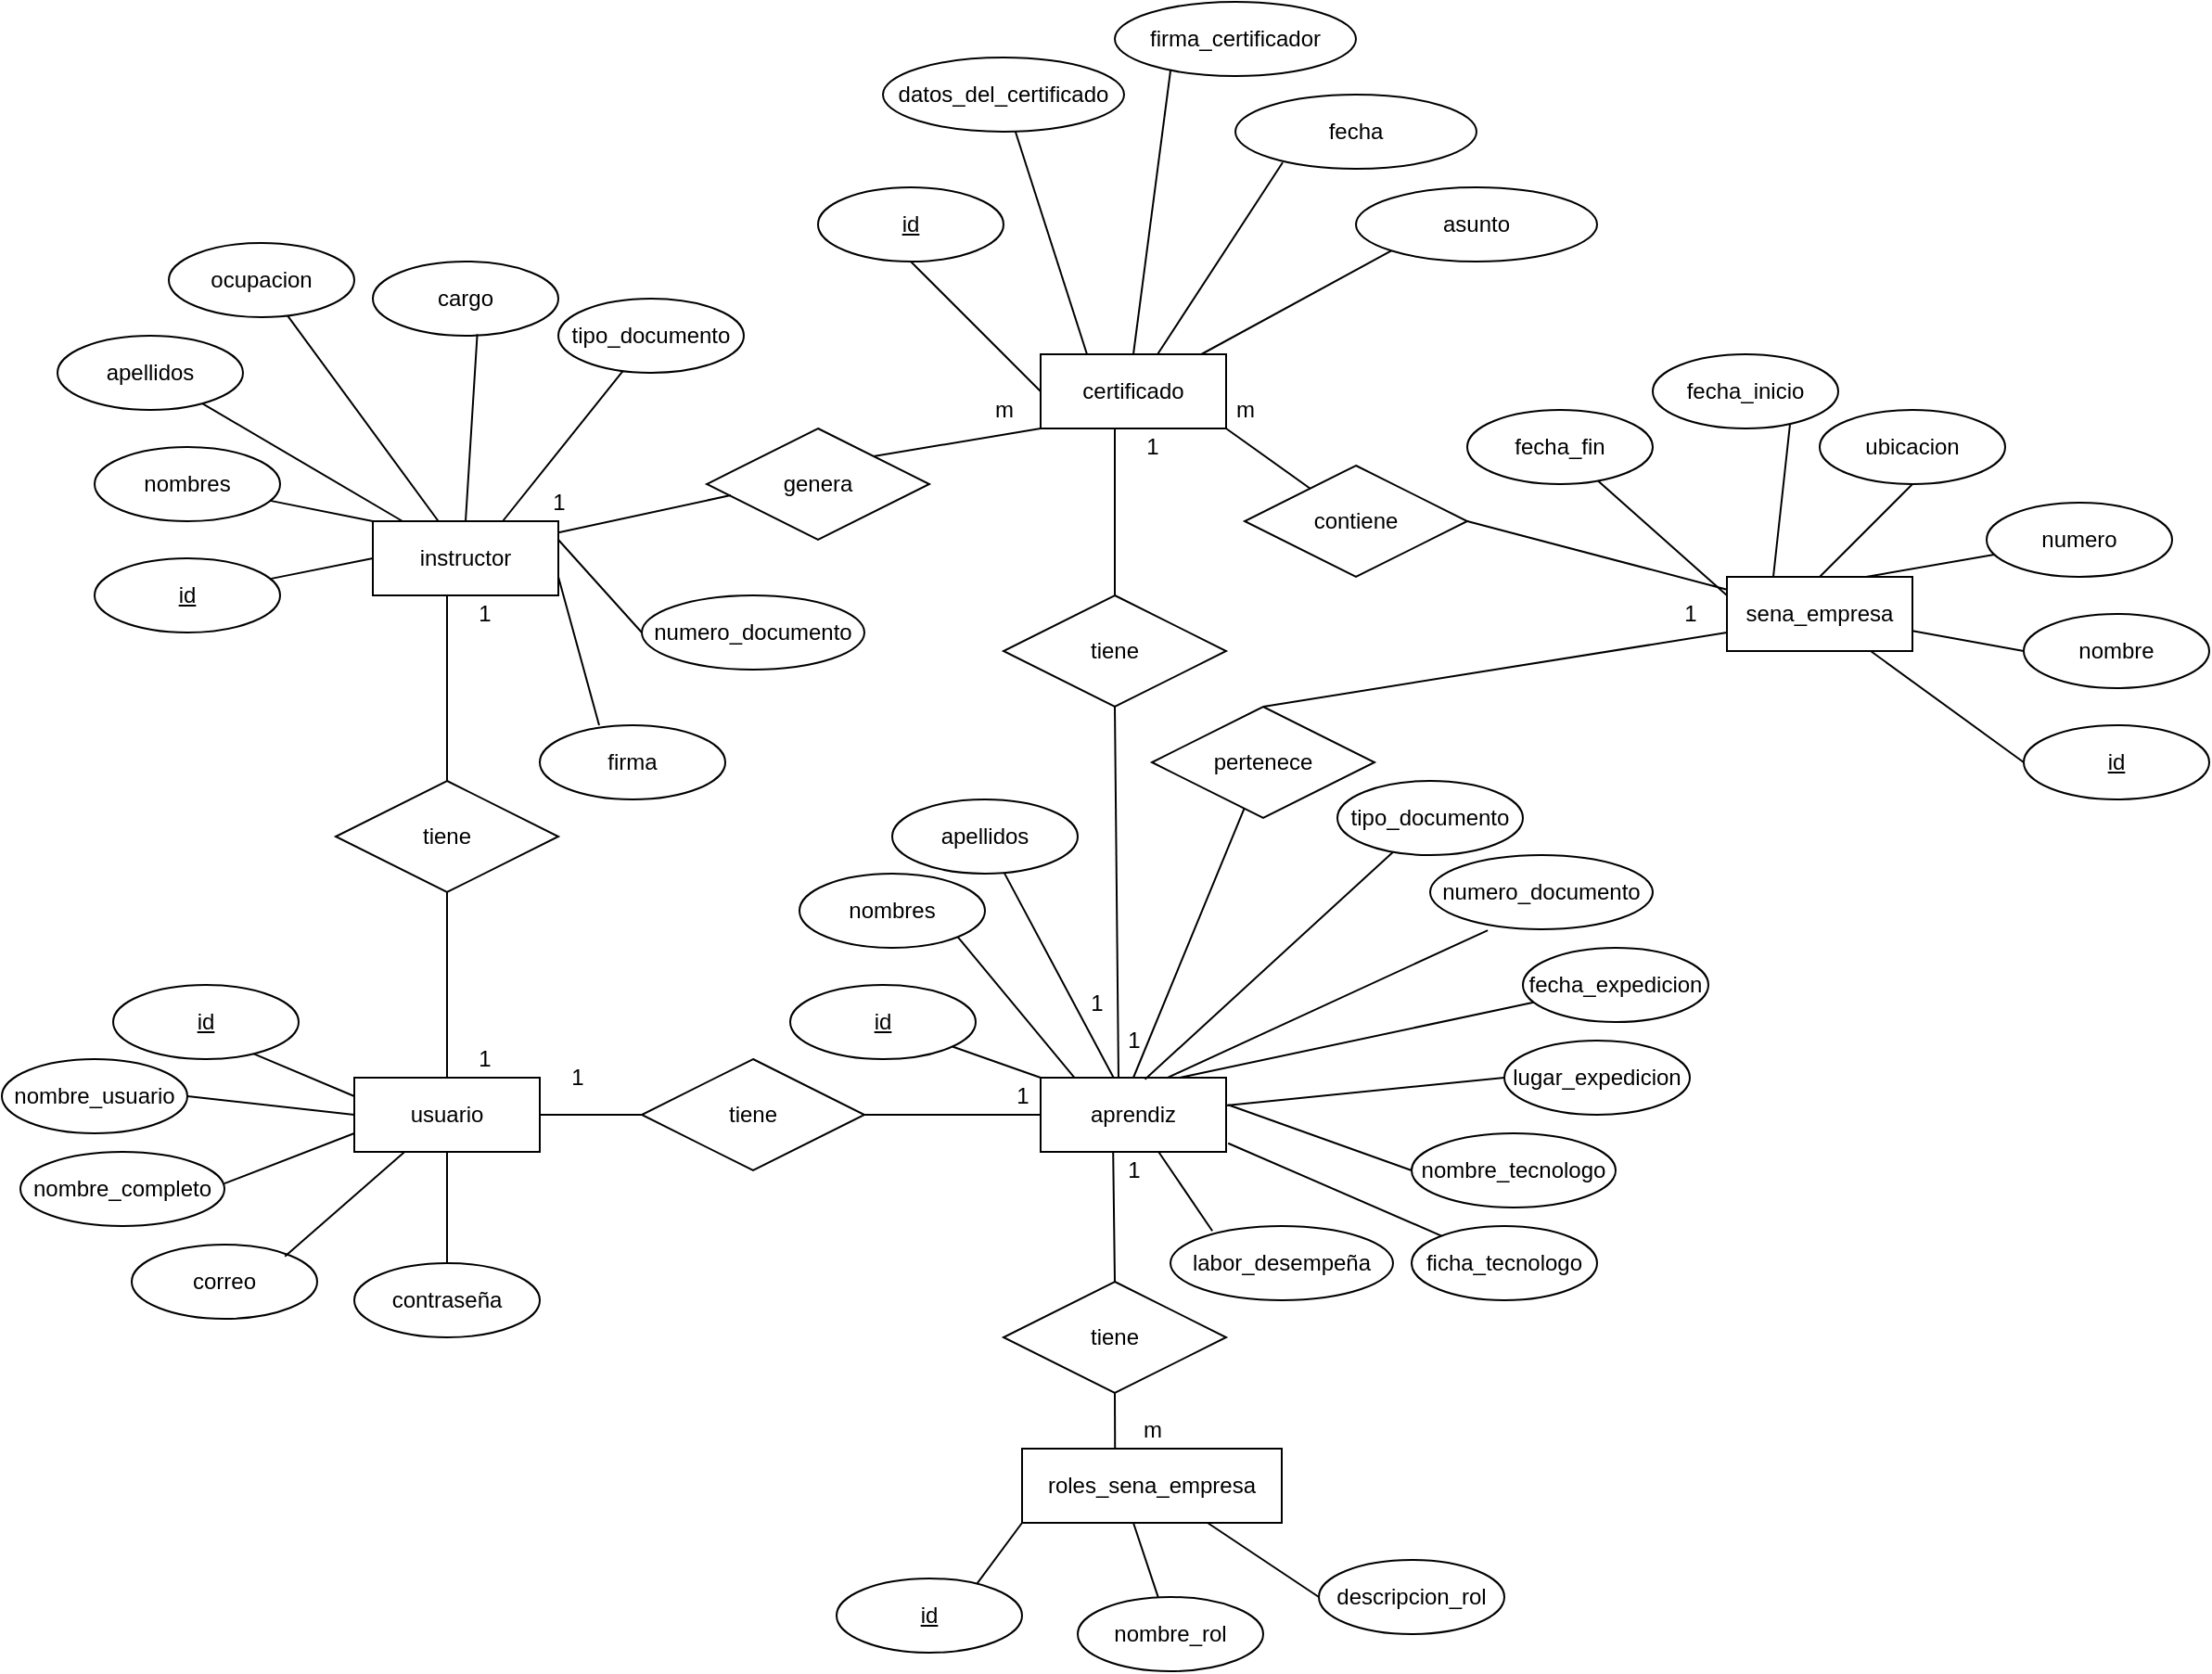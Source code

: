 <mxfile version="14.5.1" type="device"><diagram id="R2lEEEUBdFMjLlhIrx00" name="Page-1"><mxGraphModel dx="1760" dy="1505" grid="1" gridSize="10" guides="1" tooltips="1" connect="1" arrows="1" fold="1" page="1" pageScale="1" pageWidth="850" pageHeight="1100" math="0" shadow="0" extFonts="Permanent Marker^https://fonts.googleapis.com/css?family=Permanent+Marker"><root><mxCell id="0"/><mxCell id="1" parent="0"/><mxCell id="hr1-x-NKVcLRuJQA8apz-1" value="instructor" style="whiteSpace=wrap;html=1;align=center;" parent="1" vertex="1"><mxGeometry x="160" y="100" width="100" height="40" as="geometry"/></mxCell><mxCell id="hr1-x-NKVcLRuJQA8apz-2" value="nombres" style="ellipse;whiteSpace=wrap;html=1;align=center;" parent="1" vertex="1"><mxGeometry x="10" y="60" width="100" height="40" as="geometry"/></mxCell><mxCell id="hr1-x-NKVcLRuJQA8apz-4" value="id" style="ellipse;whiteSpace=wrap;html=1;align=center;fontStyle=4;" parent="1" vertex="1"><mxGeometry x="10" y="120" width="100" height="40" as="geometry"/></mxCell><mxCell id="hr1-x-NKVcLRuJQA8apz-7" value="" style="endArrow=none;html=1;rounded=0;entryX=0;entryY=0.5;entryDx=0;entryDy=0;" parent="1" source="hr1-x-NKVcLRuJQA8apz-4" target="hr1-x-NKVcLRuJQA8apz-1" edge="1"><mxGeometry relative="1" as="geometry"><mxPoint x="100" y="100" as="sourcePoint"/><mxPoint x="260" y="100" as="targetPoint"/></mxGeometry></mxCell><mxCell id="hr1-x-NKVcLRuJQA8apz-8" value="apellidos" style="ellipse;whiteSpace=wrap;html=1;align=center;" parent="1" vertex="1"><mxGeometry x="-10" width="100" height="40" as="geometry"/></mxCell><mxCell id="hr1-x-NKVcLRuJQA8apz-10" value="ocupacion" style="ellipse;whiteSpace=wrap;html=1;align=center;" parent="1" vertex="1"><mxGeometry x="50" y="-50" width="100" height="40" as="geometry"/></mxCell><mxCell id="hr1-x-NKVcLRuJQA8apz-11" value="cargo" style="ellipse;whiteSpace=wrap;html=1;align=center;" parent="1" vertex="1"><mxGeometry x="160" y="-40" width="100" height="40" as="geometry"/></mxCell><mxCell id="hr1-x-NKVcLRuJQA8apz-12" value="tipo_documento" style="ellipse;whiteSpace=wrap;html=1;align=center;" parent="1" vertex="1"><mxGeometry x="260" y="-20" width="100" height="40" as="geometry"/></mxCell><mxCell id="hr1-x-NKVcLRuJQA8apz-13" value="numero_documento" style="ellipse;whiteSpace=wrap;html=1;align=center;" parent="1" vertex="1"><mxGeometry x="305" y="140" width="120" height="40" as="geometry"/></mxCell><mxCell id="hr1-x-NKVcLRuJQA8apz-14" value="firma" style="ellipse;whiteSpace=wrap;html=1;align=center;" parent="1" vertex="1"><mxGeometry x="250" y="210" width="100" height="40" as="geometry"/></mxCell><mxCell id="hr1-x-NKVcLRuJQA8apz-15" value="" style="endArrow=none;html=1;rounded=0;" parent="1" source="hr1-x-NKVcLRuJQA8apz-8" target="hr1-x-NKVcLRuJQA8apz-1" edge="1"><mxGeometry relative="1" as="geometry"><mxPoint x="80.001" y="19.996" as="sourcePoint"/><mxPoint x="135.28" y="8.94" as="targetPoint"/></mxGeometry></mxCell><mxCell id="hr1-x-NKVcLRuJQA8apz-16" value="" style="endArrow=none;html=1;rounded=0;" parent="1" source="hr1-x-NKVcLRuJQA8apz-10" target="hr1-x-NKVcLRuJQA8apz-1" edge="1"><mxGeometry relative="1" as="geometry"><mxPoint x="110.001" y="-14.474" as="sourcePoint"/><mxPoint x="165.28" y="-25.53" as="targetPoint"/></mxGeometry></mxCell><mxCell id="hr1-x-NKVcLRuJQA8apz-17" value="" style="endArrow=none;html=1;rounded=0;entryX=0.563;entryY=0.979;entryDx=0;entryDy=0;exitX=0.5;exitY=0;exitDx=0;exitDy=0;entryPerimeter=0;" parent="1" source="hr1-x-NKVcLRuJQA8apz-1" target="hr1-x-NKVcLRuJQA8apz-11" edge="1"><mxGeometry relative="1" as="geometry"><mxPoint x="170.001" y="5.526" as="sourcePoint"/><mxPoint x="225.28" y="-5.53" as="targetPoint"/></mxGeometry></mxCell><mxCell id="hr1-x-NKVcLRuJQA8apz-18" value="" style="endArrow=none;html=1;rounded=0;exitX=0.7;exitY=0;exitDx=0;exitDy=0;exitPerimeter=0;" parent="1" source="hr1-x-NKVcLRuJQA8apz-1" target="hr1-x-NKVcLRuJQA8apz-12" edge="1"><mxGeometry relative="1" as="geometry"><mxPoint x="240.001" y="31.056" as="sourcePoint"/><mxPoint x="295.28" y="20" as="targetPoint"/></mxGeometry></mxCell><mxCell id="hr1-x-NKVcLRuJQA8apz-19" value="" style="endArrow=none;html=1;rounded=0;entryX=0;entryY=0.5;entryDx=0;entryDy=0;exitX=1;exitY=0.25;exitDx=0;exitDy=0;" parent="1" source="hr1-x-NKVcLRuJQA8apz-1" target="hr1-x-NKVcLRuJQA8apz-13" edge="1"><mxGeometry relative="1" as="geometry"><mxPoint x="250.001" y="99.996" as="sourcePoint"/><mxPoint x="305.28" y="88.94" as="targetPoint"/></mxGeometry></mxCell><mxCell id="hr1-x-NKVcLRuJQA8apz-20" value="" style="endArrow=none;html=1;rounded=0;entryX=0.32;entryY=0;entryDx=0;entryDy=0;exitX=1;exitY=0.75;exitDx=0;exitDy=0;entryPerimeter=0;" parent="1" source="hr1-x-NKVcLRuJQA8apz-1" target="hr1-x-NKVcLRuJQA8apz-14" edge="1"><mxGeometry relative="1" as="geometry"><mxPoint x="264.721" y="145.526" as="sourcePoint"/><mxPoint x="320" y="134.47" as="targetPoint"/></mxGeometry></mxCell><mxCell id="hr1-x-NKVcLRuJQA8apz-21" value="" style="endArrow=none;html=1;rounded=0;entryX=0;entryY=0;entryDx=0;entryDy=0;" parent="1" source="hr1-x-NKVcLRuJQA8apz-2" target="hr1-x-NKVcLRuJQA8apz-1" edge="1"><mxGeometry relative="1" as="geometry"><mxPoint x="110.001" y="79.996" as="sourcePoint"/><mxPoint x="165.28" y="68.94" as="targetPoint"/></mxGeometry></mxCell><mxCell id="hr1-x-NKVcLRuJQA8apz-22" value="tiene" style="shape=rhombus;perimeter=rhombusPerimeter;whiteSpace=wrap;html=1;align=center;" parent="1" vertex="1"><mxGeometry x="140" y="240" width="120" height="60" as="geometry"/></mxCell><mxCell id="hr1-x-NKVcLRuJQA8apz-23" value="" style="endArrow=none;html=1;rounded=0;entryX=0.5;entryY=0;entryDx=0;entryDy=0;exitX=0.4;exitY=1.002;exitDx=0;exitDy=0;exitPerimeter=0;" parent="1" source="hr1-x-NKVcLRuJQA8apz-1" target="hr1-x-NKVcLRuJQA8apz-22" edge="1"><mxGeometry relative="1" as="geometry"><mxPoint x="200" y="140.28" as="sourcePoint"/><mxPoint x="267.1" y="150.0" as="targetPoint"/></mxGeometry></mxCell><mxCell id="hr1-x-NKVcLRuJQA8apz-24" value="usuario" style="whiteSpace=wrap;html=1;align=center;" parent="1" vertex="1"><mxGeometry x="150" y="400" width="100" height="40" as="geometry"/></mxCell><mxCell id="hr1-x-NKVcLRuJQA8apz-25" value="" style="endArrow=none;html=1;rounded=0;" parent="1" source="hr1-x-NKVcLRuJQA8apz-22" target="hr1-x-NKVcLRuJQA8apz-24" edge="1"><mxGeometry relative="1" as="geometry"><mxPoint x="199.5" y="300.08" as="sourcePoint"/><mxPoint x="200" y="400" as="targetPoint"/></mxGeometry></mxCell><mxCell id="hr1-x-NKVcLRuJQA8apz-26" value="1" style="text;html=1;align=center;verticalAlign=middle;resizable=0;points=[];autosize=1;" parent="1" vertex="1"><mxGeometry x="210" y="140" width="20" height="20" as="geometry"/></mxCell><mxCell id="hr1-x-NKVcLRuJQA8apz-27" value="1" style="text;html=1;align=center;verticalAlign=middle;resizable=0;points=[];autosize=1;" parent="1" vertex="1"><mxGeometry x="210" y="380" width="20" height="20" as="geometry"/></mxCell><mxCell id="hr1-x-NKVcLRuJQA8apz-30" value="id" style="ellipse;whiteSpace=wrap;html=1;align=center;fontStyle=4;" parent="1" vertex="1"><mxGeometry x="20" y="350" width="100" height="40" as="geometry"/></mxCell><mxCell id="hr1-x-NKVcLRuJQA8apz-31" value="nombre_usuario" style="ellipse;whiteSpace=wrap;html=1;align=center;" parent="1" vertex="1"><mxGeometry x="-40" y="390" width="100" height="40" as="geometry"/></mxCell><mxCell id="hr1-x-NKVcLRuJQA8apz-32" value="nombre_completo" style="ellipse;whiteSpace=wrap;html=1;align=center;" parent="1" vertex="1"><mxGeometry x="-30" y="440" width="110" height="40" as="geometry"/></mxCell><mxCell id="hr1-x-NKVcLRuJQA8apz-33" value="correo" style="ellipse;whiteSpace=wrap;html=1;align=center;" parent="1" vertex="1"><mxGeometry x="30" y="490" width="100" height="40" as="geometry"/></mxCell><mxCell id="hr1-x-NKVcLRuJQA8apz-34" value="contraseña" style="ellipse;whiteSpace=wrap;html=1;align=center;" parent="1" vertex="1"><mxGeometry x="150" y="500" width="100" height="40" as="geometry"/></mxCell><mxCell id="hr1-x-NKVcLRuJQA8apz-35" value="" style="endArrow=none;html=1;rounded=0;entryX=0;entryY=0.25;entryDx=0;entryDy=0;exitX=0.756;exitY=0.927;exitDx=0;exitDy=0;exitPerimeter=0;" parent="1" source="hr1-x-NKVcLRuJQA8apz-30" target="hr1-x-NKVcLRuJQA8apz-24" edge="1"><mxGeometry relative="1" as="geometry"><mxPoint x="102.9" y="385.14" as="sourcePoint"/><mxPoint x="170.0" y="394.86" as="targetPoint"/></mxGeometry></mxCell><mxCell id="hr1-x-NKVcLRuJQA8apz-37" value="" style="endArrow=none;html=1;rounded=0;entryX=0;entryY=0.5;entryDx=0;entryDy=0;exitX=1;exitY=0.5;exitDx=0;exitDy=0;" parent="1" source="hr1-x-NKVcLRuJQA8apz-31" target="hr1-x-NKVcLRuJQA8apz-24" edge="1"><mxGeometry relative="1" as="geometry"><mxPoint x="60.0" y="408.54" as="sourcePoint"/><mxPoint x="114.4" y="431.46" as="targetPoint"/></mxGeometry></mxCell><mxCell id="hr1-x-NKVcLRuJQA8apz-38" value="" style="endArrow=none;html=1;rounded=0;entryX=0;entryY=0.75;entryDx=0;entryDy=0;exitX=0.756;exitY=0.927;exitDx=0;exitDy=0;exitPerimeter=0;" parent="1" target="hr1-x-NKVcLRuJQA8apz-24" edge="1"><mxGeometry relative="1" as="geometry"><mxPoint x="80.0" y="457.08" as="sourcePoint"/><mxPoint x="134.4" y="480" as="targetPoint"/></mxGeometry></mxCell><mxCell id="hr1-x-NKVcLRuJQA8apz-39" value="" style="endArrow=none;html=1;rounded=0;exitX=0.826;exitY=0.16;exitDx=0;exitDy=0;exitPerimeter=0;" parent="1" source="hr1-x-NKVcLRuJQA8apz-33" target="hr1-x-NKVcLRuJQA8apz-24" edge="1"><mxGeometry relative="1" as="geometry"><mxPoint x="110.0" y="490.0" as="sourcePoint"/><mxPoint x="164.4" y="512.92" as="targetPoint"/></mxGeometry></mxCell><mxCell id="hr1-x-NKVcLRuJQA8apz-40" value="" style="endArrow=none;html=1;rounded=0;exitX=0.5;exitY=1;exitDx=0;exitDy=0;entryX=0.5;entryY=0;entryDx=0;entryDy=0;" parent="1" source="hr1-x-NKVcLRuJQA8apz-24" target="hr1-x-NKVcLRuJQA8apz-34" edge="1"><mxGeometry relative="1" as="geometry"><mxPoint x="210.0" y="440.0" as="sourcePoint"/><mxPoint x="205" y="500" as="targetPoint"/></mxGeometry></mxCell><mxCell id="hr1-x-NKVcLRuJQA8apz-41" value="aprendiz" style="whiteSpace=wrap;html=1;align=center;" parent="1" vertex="1"><mxGeometry x="520" y="400" width="100" height="40" as="geometry"/></mxCell><mxCell id="hr1-x-NKVcLRuJQA8apz-42" value="id" style="ellipse;whiteSpace=wrap;html=1;align=center;fontStyle=4;" parent="1" vertex="1"><mxGeometry x="385" y="350" width="100" height="40" as="geometry"/></mxCell><mxCell id="hr1-x-NKVcLRuJQA8apz-43" value="" style="endArrow=none;html=1;rounded=0;entryX=0;entryY=0;entryDx=0;entryDy=0;" parent="1" source="hr1-x-NKVcLRuJQA8apz-42" target="hr1-x-NKVcLRuJQA8apz-41" edge="1"><mxGeometry relative="1" as="geometry"><mxPoint x="480.0" y="320.0" as="sourcePoint"/><mxPoint x="534.4" y="342.92" as="targetPoint"/></mxGeometry></mxCell><mxCell id="hr1-x-NKVcLRuJQA8apz-44" value="tiene" style="shape=rhombus;perimeter=rhombusPerimeter;whiteSpace=wrap;html=1;align=center;" parent="1" vertex="1"><mxGeometry x="305" y="390" width="120" height="60" as="geometry"/></mxCell><mxCell id="hr1-x-NKVcLRuJQA8apz-45" value="" style="endArrow=none;html=1;rounded=0;" parent="1" target="hr1-x-NKVcLRuJQA8apz-44" edge="1"><mxGeometry relative="1" as="geometry"><mxPoint x="250" y="420" as="sourcePoint"/><mxPoint x="290.31" y="500.19" as="targetPoint"/></mxGeometry></mxCell><mxCell id="hr1-x-NKVcLRuJQA8apz-46" value="" style="endArrow=none;html=1;rounded=0;entryX=0;entryY=0.5;entryDx=0;entryDy=0;" parent="1" source="hr1-x-NKVcLRuJQA8apz-44" target="hr1-x-NKVcLRuJQA8apz-41" edge="1"><mxGeometry relative="1" as="geometry"><mxPoint x="425" y="419.41" as="sourcePoint"/><mxPoint x="480" y="419.41" as="targetPoint"/></mxGeometry></mxCell><mxCell id="hr1-x-NKVcLRuJQA8apz-47" value="1" style="text;html=1;align=center;verticalAlign=middle;resizable=0;points=[];autosize=1;" parent="1" vertex="1"><mxGeometry x="260" y="390" width="20" height="20" as="geometry"/></mxCell><mxCell id="hr1-x-NKVcLRuJQA8apz-48" value="1" style="text;html=1;align=center;verticalAlign=middle;resizable=0;points=[];autosize=1;" parent="1" vertex="1"><mxGeometry x="500" y="400" width="20" height="20" as="geometry"/></mxCell><mxCell id="hr1-x-NKVcLRuJQA8apz-49" value="nombres" style="ellipse;whiteSpace=wrap;html=1;align=center;" parent="1" vertex="1"><mxGeometry x="390" y="290" width="100" height="40" as="geometry"/></mxCell><mxCell id="hr1-x-NKVcLRuJQA8apz-50" value="apellidos" style="ellipse;whiteSpace=wrap;html=1;align=center;" parent="1" vertex="1"><mxGeometry x="440" y="250" width="100" height="40" as="geometry"/></mxCell><mxCell id="hr1-x-NKVcLRuJQA8apz-51" value="tipo_documento" style="ellipse;whiteSpace=wrap;html=1;align=center;" parent="1" vertex="1"><mxGeometry x="680" y="240" width="100" height="40" as="geometry"/></mxCell><mxCell id="hr1-x-NKVcLRuJQA8apz-52" value="numero_documento" style="ellipse;whiteSpace=wrap;html=1;align=center;" parent="1" vertex="1"><mxGeometry x="730" y="280" width="120" height="40" as="geometry"/></mxCell><mxCell id="hr1-x-NKVcLRuJQA8apz-53" value="lugar_expedicion" style="ellipse;whiteSpace=wrap;html=1;align=center;" parent="1" vertex="1"><mxGeometry x="770" y="380" width="100" height="40" as="geometry"/></mxCell><mxCell id="hr1-x-NKVcLRuJQA8apz-54" value="fecha_expedicion" style="ellipse;whiteSpace=wrap;html=1;align=center;" parent="1" vertex="1"><mxGeometry x="780" y="330" width="100" height="40" as="geometry"/></mxCell><mxCell id="hr1-x-NKVcLRuJQA8apz-55" value="ficha_tecnologo" style="ellipse;whiteSpace=wrap;html=1;align=center;" parent="1" vertex="1"><mxGeometry x="720" y="480" width="100" height="40" as="geometry"/></mxCell><mxCell id="hr1-x-NKVcLRuJQA8apz-56" value="nombre_tecnologo" style="ellipse;whiteSpace=wrap;html=1;align=center;" parent="1" vertex="1"><mxGeometry x="720" y="430" width="110" height="40" as="geometry"/></mxCell><mxCell id="hr1-x-NKVcLRuJQA8apz-57" value="labor_desempeña" style="ellipse;whiteSpace=wrap;html=1;align=center;" parent="1" vertex="1"><mxGeometry x="590" y="480" width="120" height="40" as="geometry"/></mxCell><mxCell id="hr1-x-NKVcLRuJQA8apz-58" value="" style="endArrow=none;html=1;rounded=0;" parent="1" source="hr1-x-NKVcLRuJQA8apz-50" target="hr1-x-NKVcLRuJQA8apz-41" edge="1"><mxGeometry relative="1" as="geometry"><mxPoint x="529.998" y="279.996" as="sourcePoint"/><mxPoint x="586.55" y="305.13" as="targetPoint"/></mxGeometry></mxCell><mxCell id="hr1-x-NKVcLRuJQA8apz-59" value="" style="endArrow=none;html=1;rounded=0;entryX=0.563;entryY=0.022;entryDx=0;entryDy=0;entryPerimeter=0;" parent="1" source="hr1-x-NKVcLRuJQA8apz-51" target="hr1-x-NKVcLRuJQA8apz-41" edge="1"><mxGeometry relative="1" as="geometry"><mxPoint x="589.998" y="249.996" as="sourcePoint"/><mxPoint x="646.55" y="275.13" as="targetPoint"/></mxGeometry></mxCell><mxCell id="hr1-x-NKVcLRuJQA8apz-60" value="" style="endArrow=none;html=1;rounded=0;entryX=0.68;entryY=0.004;entryDx=0;entryDy=0;entryPerimeter=0;exitX=0.259;exitY=1.013;exitDx=0;exitDy=0;exitPerimeter=0;" parent="1" source="hr1-x-NKVcLRuJQA8apz-52" target="hr1-x-NKVcLRuJQA8apz-41" edge="1"><mxGeometry relative="1" as="geometry"><mxPoint x="641.728" y="279.996" as="sourcePoint"/><mxPoint x="698.28" y="305.13" as="targetPoint"/></mxGeometry></mxCell><mxCell id="hr1-x-NKVcLRuJQA8apz-61" value="" style="endArrow=none;html=1;rounded=0;entryX=0.75;entryY=0;entryDx=0;entryDy=0;" parent="1" source="hr1-x-NKVcLRuJQA8apz-54" target="hr1-x-NKVcLRuJQA8apz-41" edge="1"><mxGeometry relative="1" as="geometry"><mxPoint x="719.998" y="304.866" as="sourcePoint"/><mxPoint x="776.55" y="330" as="targetPoint"/></mxGeometry></mxCell><mxCell id="hr1-x-NKVcLRuJQA8apz-62" value="" style="endArrow=none;html=1;rounded=0;entryX=0;entryY=0.5;entryDx=0;entryDy=0;" parent="1" source="hr1-x-NKVcLRuJQA8apz-41" target="hr1-x-NKVcLRuJQA8apz-53" edge="1"><mxGeometry relative="1" as="geometry"><mxPoint x="613.448" y="399.996" as="sourcePoint"/><mxPoint x="670" y="425.13" as="targetPoint"/></mxGeometry></mxCell><mxCell id="hr1-x-NKVcLRuJQA8apz-63" value="" style="endArrow=none;html=1;rounded=0;entryX=0;entryY=0.5;entryDx=0;entryDy=0;exitX=1.011;exitY=0.366;exitDx=0;exitDy=0;exitPerimeter=0;" parent="1" source="hr1-x-NKVcLRuJQA8apz-41" target="hr1-x-NKVcLRuJQA8apz-56" edge="1"><mxGeometry relative="1" as="geometry"><mxPoint x="613.448" y="399.996" as="sourcePoint"/><mxPoint x="670" y="425.13" as="targetPoint"/></mxGeometry></mxCell><mxCell id="hr1-x-NKVcLRuJQA8apz-64" value="" style="endArrow=none;html=1;rounded=0;exitX=1.011;exitY=0.884;exitDx=0;exitDy=0;exitPerimeter=0;" parent="1" source="hr1-x-NKVcLRuJQA8apz-41" target="hr1-x-NKVcLRuJQA8apz-55" edge="1"><mxGeometry relative="1" as="geometry"><mxPoint x="619.998" y="419.996" as="sourcePoint"/><mxPoint x="676.55" y="445.13" as="targetPoint"/></mxGeometry></mxCell><mxCell id="hr1-x-NKVcLRuJQA8apz-65" value="" style="endArrow=none;html=1;rounded=0;entryX=0.188;entryY=0.065;entryDx=0;entryDy=0;entryPerimeter=0;" parent="1" source="hr1-x-NKVcLRuJQA8apz-41" target="hr1-x-NKVcLRuJQA8apz-57" edge="1"><mxGeometry relative="1" as="geometry"><mxPoint x="603.448" y="437.436" as="sourcePoint"/><mxPoint x="654" y="469" as="targetPoint"/></mxGeometry></mxCell><mxCell id="hr1-x-NKVcLRuJQA8apz-66" value="" style="endArrow=none;html=1;rounded=0;entryX=0.184;entryY=0.004;entryDx=0;entryDy=0;entryPerimeter=0;exitX=1;exitY=1;exitDx=0;exitDy=0;" parent="1" source="hr1-x-NKVcLRuJQA8apz-49" target="hr1-x-NKVcLRuJQA8apz-41" edge="1"><mxGeometry relative="1" as="geometry"><mxPoint x="490" y="315" as="sourcePoint"/><mxPoint x="546.62" y="340" as="targetPoint"/></mxGeometry></mxCell><mxCell id="hr1-x-NKVcLRuJQA8apz-67" value="roles_sena_empresa" style="whiteSpace=wrap;html=1;align=center;" parent="1" vertex="1"><mxGeometry x="510" y="600" width="140" height="40" as="geometry"/></mxCell><mxCell id="hr1-x-NKVcLRuJQA8apz-68" value="tiene" style="shape=rhombus;perimeter=rhombusPerimeter;whiteSpace=wrap;html=1;align=center;" parent="1" vertex="1"><mxGeometry x="500" y="510" width="120" height="60" as="geometry"/></mxCell><mxCell id="hr1-x-NKVcLRuJQA8apz-69" value="" style="endArrow=none;html=1;rounded=0;entryX=0.358;entryY=-0.009;entryDx=0;entryDy=0;entryPerimeter=0;exitX=0.5;exitY=1;exitDx=0;exitDy=0;" parent="1" source="hr1-x-NKVcLRuJQA8apz-68" target="hr1-x-NKVcLRuJQA8apz-67" edge="1"><mxGeometry relative="1" as="geometry"><mxPoint x="555" y="620" as="sourcePoint"/><mxPoint x="650" y="620" as="targetPoint"/></mxGeometry></mxCell><mxCell id="hr1-x-NKVcLRuJQA8apz-70" value="" style="endArrow=none;html=1;rounded=0;exitX=0.5;exitY=0;exitDx=0;exitDy=0;entryX=0.391;entryY=1.007;entryDx=0;entryDy=0;entryPerimeter=0;" parent="1" source="hr1-x-NKVcLRuJQA8apz-68" target="hr1-x-NKVcLRuJQA8apz-41" edge="1"><mxGeometry relative="1" as="geometry"><mxPoint x="550" y="550" as="sourcePoint"/><mxPoint x="575" y="489.41" as="targetPoint"/></mxGeometry></mxCell><mxCell id="hr1-x-NKVcLRuJQA8apz-71" value="1" style="text;html=1;align=center;verticalAlign=middle;resizable=0;points=[];autosize=1;" parent="1" vertex="1"><mxGeometry x="560" y="440" width="20" height="20" as="geometry"/></mxCell><mxCell id="hr1-x-NKVcLRuJQA8apz-72" value="m" style="text;html=1;align=center;verticalAlign=middle;resizable=0;points=[];autosize=1;" parent="1" vertex="1"><mxGeometry x="565" y="580" width="30" height="20" as="geometry"/></mxCell><mxCell id="hr1-x-NKVcLRuJQA8apz-73" value="id" style="ellipse;whiteSpace=wrap;html=1;align=center;fontStyle=4;" parent="1" vertex="1"><mxGeometry x="410" y="670" width="100" height="40" as="geometry"/></mxCell><mxCell id="hr1-x-NKVcLRuJQA8apz-74" value="nombre_rol" style="ellipse;whiteSpace=wrap;html=1;align=center;" parent="1" vertex="1"><mxGeometry x="540" y="680" width="100" height="40" as="geometry"/></mxCell><mxCell id="hr1-x-NKVcLRuJQA8apz-75" value="descripcion_rol" style="ellipse;whiteSpace=wrap;html=1;align=center;" parent="1" vertex="1"><mxGeometry x="670" y="660" width="100" height="40" as="geometry"/></mxCell><mxCell id="hr1-x-NKVcLRuJQA8apz-76" value="" style="endArrow=none;html=1;rounded=0;exitX=0;exitY=0.5;exitDx=0;exitDy=0;" parent="1" source="hr1-x-NKVcLRuJQA8apz-75" target="hr1-x-NKVcLRuJQA8apz-67" edge="1"><mxGeometry relative="1" as="geometry"><mxPoint x="640.9" y="709.72" as="sourcePoint"/><mxPoint x="640.0" y="640" as="targetPoint"/></mxGeometry></mxCell><mxCell id="hr1-x-NKVcLRuJQA8apz-78" value="" style="endArrow=none;html=1;rounded=0;entryX=0;entryY=1;entryDx=0;entryDy=0;exitX=0.757;exitY=0.07;exitDx=0;exitDy=0;exitPerimeter=0;" parent="1" source="hr1-x-NKVcLRuJQA8apz-73" target="hr1-x-NKVcLRuJQA8apz-67" edge="1"><mxGeometry relative="1" as="geometry"><mxPoint x="510.9" y="700" as="sourcePoint"/><mxPoint x="510.0" y="630.28" as="targetPoint"/></mxGeometry></mxCell><mxCell id="hr1-x-NKVcLRuJQA8apz-79" value="" style="endArrow=none;html=1;rounded=0;" parent="1" source="hr1-x-NKVcLRuJQA8apz-74" edge="1"><mxGeometry relative="1" as="geometry"><mxPoint x="630" y="680" as="sourcePoint"/><mxPoint x="570" y="640" as="targetPoint"/></mxGeometry></mxCell><mxCell id="hr1-x-NKVcLRuJQA8apz-80" value="sena_empresa" style="whiteSpace=wrap;html=1;align=center;" parent="1" vertex="1"><mxGeometry x="890" y="130" width="100" height="40" as="geometry"/></mxCell><mxCell id="hr1-x-NKVcLRuJQA8apz-81" value="id" style="ellipse;whiteSpace=wrap;html=1;align=center;fontStyle=4;" parent="1" vertex="1"><mxGeometry x="1050" y="210" width="100" height="40" as="geometry"/></mxCell><mxCell id="hr1-x-NKVcLRuJQA8apz-82" value="" style="endArrow=none;html=1;rounded=0;entryX=0;entryY=0.5;entryDx=0;entryDy=0;" parent="1" source="hr1-x-NKVcLRuJQA8apz-80" target="hr1-x-NKVcLRuJQA8apz-81" edge="1"><mxGeometry relative="1" as="geometry"><mxPoint x="720" y="90.28" as="sourcePoint"/><mxPoint x="787.1" y="100.0" as="targetPoint"/></mxGeometry></mxCell><mxCell id="hr1-x-NKVcLRuJQA8apz-83" value="nombre" style="ellipse;whiteSpace=wrap;html=1;align=center;" parent="1" vertex="1"><mxGeometry x="1050" y="150" width="100" height="40" as="geometry"/></mxCell><mxCell id="hr1-x-NKVcLRuJQA8apz-84" value="numero" style="ellipse;whiteSpace=wrap;html=1;align=center;" parent="1" vertex="1"><mxGeometry x="1030" y="90" width="100" height="40" as="geometry"/></mxCell><mxCell id="hr1-x-NKVcLRuJQA8apz-85" value="ubicacion" style="ellipse;whiteSpace=wrap;html=1;align=center;" parent="1" vertex="1"><mxGeometry x="940" y="40" width="100" height="40" as="geometry"/></mxCell><mxCell id="hr1-x-NKVcLRuJQA8apz-86" value="fecha_fin" style="ellipse;whiteSpace=wrap;html=1;align=center;" parent="1" vertex="1"><mxGeometry x="750" y="40" width="100" height="40" as="geometry"/></mxCell><mxCell id="hr1-x-NKVcLRuJQA8apz-87" value="fecha_inicio" style="ellipse;whiteSpace=wrap;html=1;align=center;" parent="1" vertex="1"><mxGeometry x="850" y="10" width="100" height="40" as="geometry"/></mxCell><mxCell id="hr1-x-NKVcLRuJQA8apz-88" value="" style="endArrow=none;html=1;rounded=0;entryX=0;entryY=0.5;entryDx=0;entryDy=0;" parent="1" source="hr1-x-NKVcLRuJQA8apz-80" target="hr1-x-NKVcLRuJQA8apz-83" edge="1"><mxGeometry relative="1" as="geometry"><mxPoint x="720" y="79.31" as="sourcePoint"/><mxPoint x="850" y="79.31" as="targetPoint"/></mxGeometry></mxCell><mxCell id="hr1-x-NKVcLRuJQA8apz-89" value="" style="endArrow=none;html=1;rounded=0;exitX=0.75;exitY=0;exitDx=0;exitDy=0;" parent="1" source="hr1-x-NKVcLRuJQA8apz-80" target="hr1-x-NKVcLRuJQA8apz-84" edge="1"><mxGeometry relative="1" as="geometry"><mxPoint x="650" y="59.999" as="sourcePoint"/><mxPoint x="790" y="8.42" as="targetPoint"/></mxGeometry></mxCell><mxCell id="hr1-x-NKVcLRuJQA8apz-90" value="" style="endArrow=none;html=1;rounded=0;exitX=0.5;exitY=0;exitDx=0;exitDy=0;entryX=0.5;entryY=1;entryDx=0;entryDy=0;" parent="1" source="hr1-x-NKVcLRuJQA8apz-80" target="hr1-x-NKVcLRuJQA8apz-85" edge="1"><mxGeometry relative="1" as="geometry"><mxPoint x="619.84" y="51.32" as="sourcePoint"/><mxPoint x="710.001" y="-11.323" as="targetPoint"/></mxGeometry></mxCell><mxCell id="hr1-x-NKVcLRuJQA8apz-91" value="" style="endArrow=none;html=1;rounded=0;exitX=0;exitY=0.25;exitDx=0;exitDy=0;" parent="1" source="hr1-x-NKVcLRuJQA8apz-80" target="hr1-x-NKVcLRuJQA8apz-86" edge="1"><mxGeometry relative="1" as="geometry"><mxPoint x="515" y="110" as="sourcePoint"/><mxPoint x="545" y="30" as="targetPoint"/></mxGeometry></mxCell><mxCell id="hr1-x-NKVcLRuJQA8apz-92" value="" style="endArrow=none;html=1;rounded=0;exitX=0.25;exitY=0;exitDx=0;exitDy=0;entryX=0.74;entryY=0.943;entryDx=0;entryDy=0;entryPerimeter=0;" parent="1" source="hr1-x-NKVcLRuJQA8apz-80" target="hr1-x-NKVcLRuJQA8apz-87" edge="1"><mxGeometry relative="1" as="geometry"><mxPoint x="590" y="60" as="sourcePoint"/><mxPoint x="620" y="-20" as="targetPoint"/></mxGeometry></mxCell><mxCell id="hr1-x-NKVcLRuJQA8apz-93" value="pertenece" style="shape=rhombus;perimeter=rhombusPerimeter;whiteSpace=wrap;html=1;align=center;" parent="1" vertex="1"><mxGeometry x="580" y="200" width="120" height="60" as="geometry"/></mxCell><mxCell id="hr1-x-NKVcLRuJQA8apz-94" value="" style="endArrow=none;html=1;rounded=0;exitX=0.5;exitY=0;exitDx=0;exitDy=0;" parent="1" source="hr1-x-NKVcLRuJQA8apz-41" target="hr1-x-NKVcLRuJQA8apz-93" edge="1"><mxGeometry relative="1" as="geometry"><mxPoint x="560" y="390" as="sourcePoint"/><mxPoint x="609" y="237.72" as="targetPoint"/></mxGeometry></mxCell><mxCell id="hr1-x-NKVcLRuJQA8apz-95" value="" style="endArrow=none;html=1;rounded=0;exitX=0.5;exitY=0;exitDx=0;exitDy=0;entryX=0;entryY=0.75;entryDx=0;entryDy=0;" parent="1" source="hr1-x-NKVcLRuJQA8apz-93" target="hr1-x-NKVcLRuJQA8apz-80" edge="1"><mxGeometry relative="1" as="geometry"><mxPoint x="685.5" y="191.14" as="sourcePoint"/><mxPoint x="654.5" y="108.86" as="targetPoint"/></mxGeometry></mxCell><mxCell id="hr1-x-NKVcLRuJQA8apz-96" value="1" style="text;html=1;align=center;verticalAlign=middle;resizable=0;points=[];autosize=1;" parent="1" vertex="1"><mxGeometry x="860" y="140" width="20" height="20" as="geometry"/></mxCell><mxCell id="hr1-x-NKVcLRuJQA8apz-97" value="1" style="text;html=1;align=center;verticalAlign=middle;resizable=0;points=[];autosize=1;" parent="1" vertex="1"><mxGeometry x="560" y="370" width="20" height="20" as="geometry"/></mxCell><mxCell id="hr1-x-NKVcLRuJQA8apz-99" value="certificado" style="whiteSpace=wrap;html=1;align=center;" parent="1" vertex="1"><mxGeometry x="520" y="10" width="100" height="40" as="geometry"/></mxCell><mxCell id="hr1-x-NKVcLRuJQA8apz-100" value="id" style="ellipse;whiteSpace=wrap;html=1;align=center;fontStyle=4;" parent="1" vertex="1"><mxGeometry x="400" y="-80" width="100" height="40" as="geometry"/></mxCell><mxCell id="hr1-x-NKVcLRuJQA8apz-101" value="" style="endArrow=none;html=1;rounded=0;entryX=0;entryY=0.5;entryDx=0;entryDy=0;exitX=0.5;exitY=1;exitDx=0;exitDy=0;" parent="1" source="hr1-x-NKVcLRuJQA8apz-100" target="hr1-x-NKVcLRuJQA8apz-99" edge="1"><mxGeometry relative="1" as="geometry"><mxPoint x="440" y="-40" as="sourcePoint"/><mxPoint x="522.5" y="20" as="targetPoint"/></mxGeometry></mxCell><mxCell id="hr1-x-NKVcLRuJQA8apz-103" value="genera" style="shape=rhombus;perimeter=rhombusPerimeter;whiteSpace=wrap;html=1;align=center;" parent="1" vertex="1"><mxGeometry x="340" y="50" width="120" height="60" as="geometry"/></mxCell><mxCell id="hr1-x-NKVcLRuJQA8apz-105" value="" style="endArrow=none;html=1;rounded=0;entryX=1;entryY=0.154;entryDx=0;entryDy=0;exitX=0.108;exitY=0.6;exitDx=0;exitDy=0;entryPerimeter=0;exitPerimeter=0;" parent="1" source="hr1-x-NKVcLRuJQA8apz-103" target="hr1-x-NKVcLRuJQA8apz-1" edge="1"><mxGeometry relative="1" as="geometry"><mxPoint x="330" y="80" as="sourcePoint"/><mxPoint x="375" y="130" as="targetPoint"/></mxGeometry></mxCell><mxCell id="hr1-x-NKVcLRuJQA8apz-106" value="" style="endArrow=none;html=1;rounded=0;exitX=1;exitY=0.25;exitDx=0;exitDy=0;entryX=1;entryY=0;entryDx=0;entryDy=0;" parent="1" target="hr1-x-NKVcLRuJQA8apz-103" edge="1"><mxGeometry relative="1" as="geometry"><mxPoint x="520" y="50" as="sourcePoint"/><mxPoint x="450" y="80" as="targetPoint"/></mxGeometry></mxCell><mxCell id="hr1-x-NKVcLRuJQA8apz-107" value="contiene" style="shape=rhombus;perimeter=rhombusPerimeter;whiteSpace=wrap;html=1;align=center;" parent="1" vertex="1"><mxGeometry x="630" y="70" width="120" height="60" as="geometry"/></mxCell><mxCell id="hr1-x-NKVcLRuJQA8apz-108" value="" style="endArrow=none;html=1;rounded=0;" parent="1" source="hr1-x-NKVcLRuJQA8apz-80" edge="1"><mxGeometry relative="1" as="geometry"><mxPoint x="819.48" y="161.76" as="sourcePoint"/><mxPoint x="749.998" y="99.998" as="targetPoint"/></mxGeometry></mxCell><mxCell id="hr1-x-NKVcLRuJQA8apz-109" value="" style="endArrow=none;html=1;rounded=0;entryX=1;entryY=1;entryDx=0;entryDy=0;" parent="1" source="hr1-x-NKVcLRuJQA8apz-107" target="hr1-x-NKVcLRuJQA8apz-99" edge="1"><mxGeometry relative="1" as="geometry"><mxPoint x="750" y="86.842" as="sourcePoint"/><mxPoint x="609.998" y="49.998" as="targetPoint"/></mxGeometry></mxCell><mxCell id="hr1-x-NKVcLRuJQA8apz-110" value="m" style="text;html=1;align=center;verticalAlign=middle;resizable=0;points=[];autosize=1;" parent="1" vertex="1"><mxGeometry x="615" y="30" width="30" height="20" as="geometry"/></mxCell><mxCell id="hr1-x-NKVcLRuJQA8apz-111" value="1" style="text;html=1;align=center;verticalAlign=middle;resizable=0;points=[];autosize=1;" parent="1" vertex="1"><mxGeometry x="250" y="80" width="20" height="20" as="geometry"/></mxCell><mxCell id="hr1-x-NKVcLRuJQA8apz-112" value="m" style="text;html=1;align=center;verticalAlign=middle;resizable=0;points=[];autosize=1;" parent="1" vertex="1"><mxGeometry x="485" y="30" width="30" height="20" as="geometry"/></mxCell><mxCell id="hr1-x-NKVcLRuJQA8apz-113" value="tiene" style="shape=rhombus;perimeter=rhombusPerimeter;whiteSpace=wrap;html=1;align=center;" parent="1" vertex="1"><mxGeometry x="500" y="140" width="120" height="60" as="geometry"/></mxCell><mxCell id="hr1-x-NKVcLRuJQA8apz-114" value="" style="endArrow=none;html=1;rounded=0;entryX=0.5;entryY=0;entryDx=0;entryDy=0;" parent="1" target="hr1-x-NKVcLRuJQA8apz-113" edge="1"><mxGeometry relative="1" as="geometry"><mxPoint x="560" y="50" as="sourcePoint"/><mxPoint x="635" y="120" as="targetPoint"/></mxGeometry></mxCell><mxCell id="hr1-x-NKVcLRuJQA8apz-116" value="" style="endArrow=none;html=1;rounded=0;exitX=0.5;exitY=1;exitDx=0;exitDy=0;" parent="1" source="hr1-x-NKVcLRuJQA8apz-113" edge="1"><mxGeometry relative="1" as="geometry"><mxPoint x="558" y="190" as="sourcePoint"/><mxPoint x="562" y="400" as="targetPoint"/></mxGeometry></mxCell><mxCell id="hr1-x-NKVcLRuJQA8apz-117" value="1" style="text;html=1;align=center;verticalAlign=middle;resizable=0;points=[];autosize=1;" parent="1" vertex="1"><mxGeometry x="540" y="350" width="20" height="20" as="geometry"/></mxCell><mxCell id="hr1-x-NKVcLRuJQA8apz-118" value="1" style="text;html=1;align=center;verticalAlign=middle;resizable=0;points=[];autosize=1;" parent="1" vertex="1"><mxGeometry x="570" y="50" width="20" height="20" as="geometry"/></mxCell><mxCell id="hr1-x-NKVcLRuJQA8apz-119" value="datos_del_certificado" style="ellipse;whiteSpace=wrap;html=1;align=center;" parent="1" vertex="1"><mxGeometry x="435" y="-150" width="130" height="40" as="geometry"/></mxCell><mxCell id="hr1-x-NKVcLRuJQA8apz-120" value="firma_certificador" style="ellipse;whiteSpace=wrap;html=1;align=center;" parent="1" vertex="1"><mxGeometry x="560" y="-180" width="130" height="40" as="geometry"/></mxCell><mxCell id="hr1-x-NKVcLRuJQA8apz-121" value="fecha" style="ellipse;whiteSpace=wrap;html=1;align=center;" parent="1" vertex="1"><mxGeometry x="625" y="-130" width="130" height="40" as="geometry"/></mxCell><mxCell id="hr1-x-NKVcLRuJQA8apz-122" value="asunto" style="ellipse;whiteSpace=wrap;html=1;align=center;" parent="1" vertex="1"><mxGeometry x="690" y="-80" width="130" height="40" as="geometry"/></mxCell><mxCell id="hr1-x-NKVcLRuJQA8apz-123" value="" style="endArrow=none;html=1;rounded=0;exitX=0.231;exitY=0.925;exitDx=0;exitDy=0;entryX=0.5;entryY=0;entryDx=0;entryDy=0;exitPerimeter=0;" parent="1" source="hr1-x-NKVcLRuJQA8apz-120" target="hr1-x-NKVcLRuJQA8apz-99" edge="1"><mxGeometry relative="1" as="geometry"><mxPoint x="595" y="-150" as="sourcePoint"/><mxPoint x="660" y="-80" as="targetPoint"/></mxGeometry></mxCell><mxCell id="hr1-x-NKVcLRuJQA8apz-124" value="" style="endArrow=none;html=1;rounded=0;exitX=0;exitY=1;exitDx=0;exitDy=0;" parent="1" source="hr1-x-NKVcLRuJQA8apz-122" target="hr1-x-NKVcLRuJQA8apz-99" edge="1"><mxGeometry relative="1" as="geometry"><mxPoint x="720" y="-60" as="sourcePoint"/><mxPoint x="790" y="10" as="targetPoint"/></mxGeometry></mxCell><mxCell id="hr1-x-NKVcLRuJQA8apz-125" value="" style="endArrow=none;html=1;rounded=0;exitX=0.196;exitY=0.915;exitDx=0;exitDy=0;exitPerimeter=0;" parent="1" source="hr1-x-NKVcLRuJQA8apz-121" target="hr1-x-NKVcLRuJQA8apz-99" edge="1"><mxGeometry relative="1" as="geometry"><mxPoint x="650" y="-110" as="sourcePoint"/><mxPoint x="710" y="-35" as="targetPoint"/></mxGeometry></mxCell><mxCell id="hr1-x-NKVcLRuJQA8apz-126" value="" style="endArrow=none;html=1;rounded=0;entryX=0.25;entryY=0;entryDx=0;entryDy=0;" parent="1" source="hr1-x-NKVcLRuJQA8apz-119" target="hr1-x-NKVcLRuJQA8apz-99" edge="1"><mxGeometry relative="1" as="geometry"><mxPoint x="510" y="-110" as="sourcePoint"/><mxPoint x="580" y="-40" as="targetPoint"/></mxGeometry></mxCell></root></mxGraphModel></diagram></mxfile>